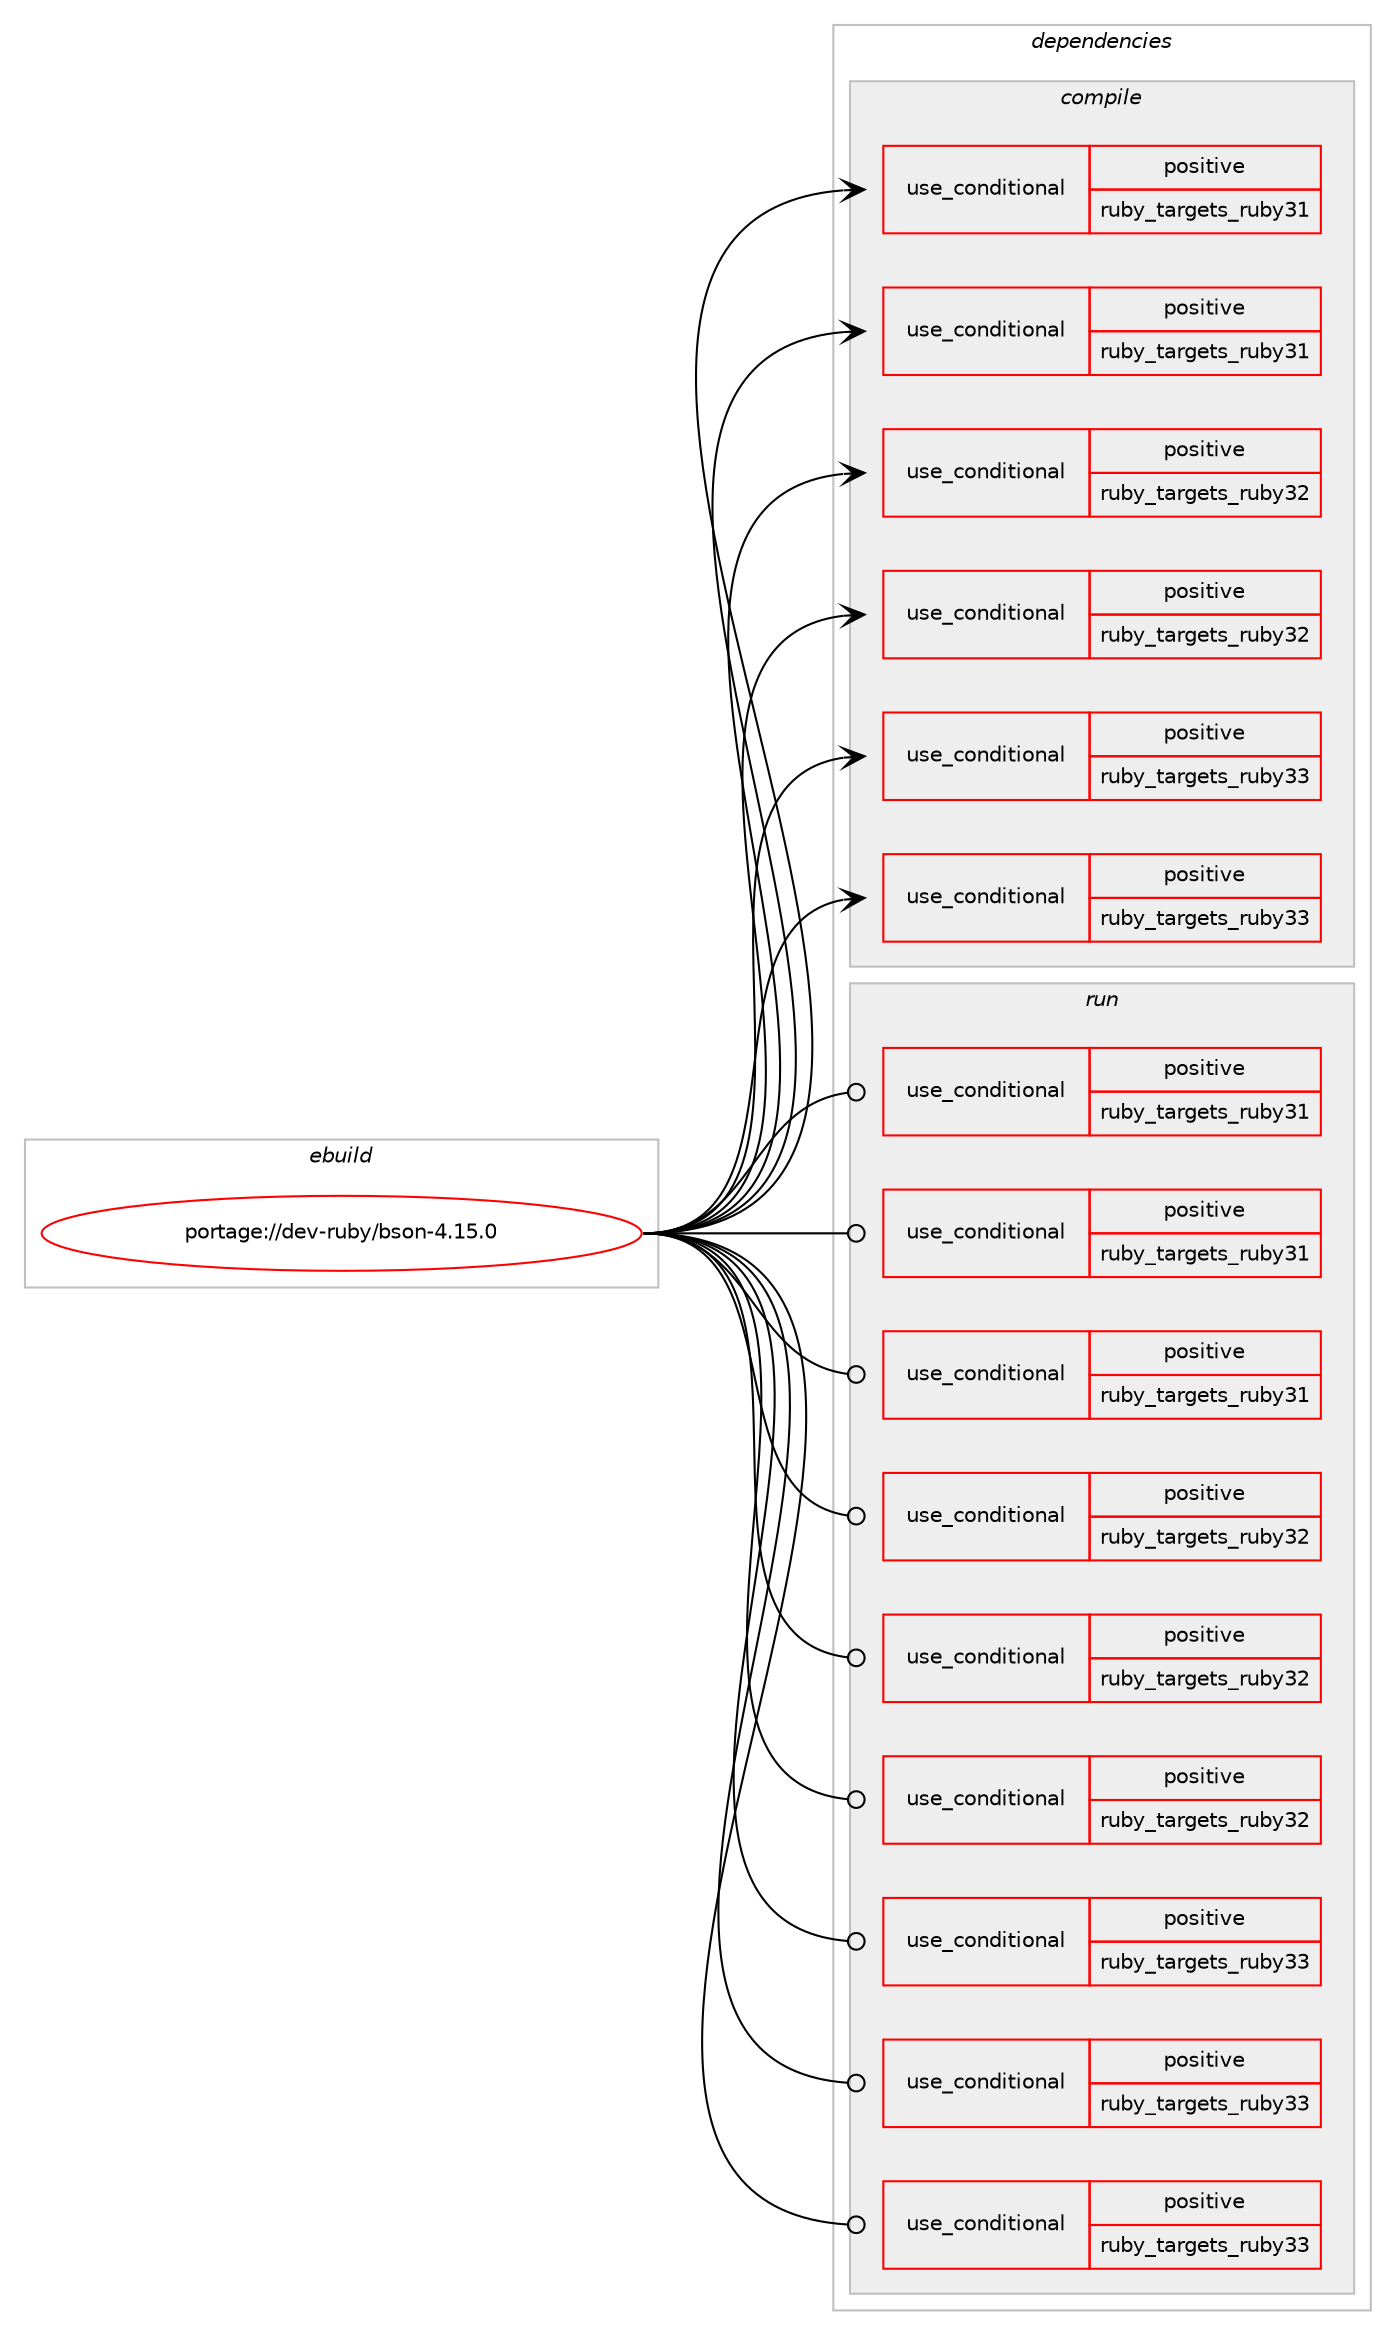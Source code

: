 digraph prolog {

# *************
# Graph options
# *************

newrank=true;
concentrate=true;
compound=true;
graph [rankdir=LR,fontname=Helvetica,fontsize=10,ranksep=1.5];#, ranksep=2.5, nodesep=0.2];
edge  [arrowhead=vee];
node  [fontname=Helvetica,fontsize=10];

# **********
# The ebuild
# **********

subgraph cluster_leftcol {
color=gray;
rank=same;
label=<<i>ebuild</i>>;
id [label="portage://dev-ruby/bson-4.15.0", color=red, width=4, href="../dev-ruby/bson-4.15.0.svg"];
}

# ****************
# The dependencies
# ****************

subgraph cluster_midcol {
color=gray;
label=<<i>dependencies</i>>;
subgraph cluster_compile {
fillcolor="#eeeeee";
style=filled;
label=<<i>compile</i>>;
subgraph cond44002 {
dependency90839 [label=<<TABLE BORDER="0" CELLBORDER="1" CELLSPACING="0" CELLPADDING="4"><TR><TD ROWSPAN="3" CELLPADDING="10">use_conditional</TD></TR><TR><TD>positive</TD></TR><TR><TD>ruby_targets_ruby31</TD></TR></TABLE>>, shape=none, color=red];
# *** BEGIN UNKNOWN DEPENDENCY TYPE (TODO) ***
# dependency90839 -> package_dependency(portage://dev-ruby/bson-4.15.0,install,no,dev-lang,ruby,none,[,,],[slot(3.1)],[])
# *** END UNKNOWN DEPENDENCY TYPE (TODO) ***

}
id:e -> dependency90839:w [weight=20,style="solid",arrowhead="vee"];
subgraph cond44003 {
dependency90840 [label=<<TABLE BORDER="0" CELLBORDER="1" CELLSPACING="0" CELLPADDING="4"><TR><TD ROWSPAN="3" CELLPADDING="10">use_conditional</TD></TR><TR><TD>positive</TD></TR><TR><TD>ruby_targets_ruby31</TD></TR></TABLE>>, shape=none, color=red];
# *** BEGIN UNKNOWN DEPENDENCY TYPE (TODO) ***
# dependency90840 -> package_dependency(portage://dev-ruby/bson-4.15.0,install,no,virtual,rubygems,none,[,,],[],[use(enable(ruby_targets_ruby31),negative)])
# *** END UNKNOWN DEPENDENCY TYPE (TODO) ***

}
id:e -> dependency90840:w [weight=20,style="solid",arrowhead="vee"];
subgraph cond44004 {
dependency90841 [label=<<TABLE BORDER="0" CELLBORDER="1" CELLSPACING="0" CELLPADDING="4"><TR><TD ROWSPAN="3" CELLPADDING="10">use_conditional</TD></TR><TR><TD>positive</TD></TR><TR><TD>ruby_targets_ruby32</TD></TR></TABLE>>, shape=none, color=red];
# *** BEGIN UNKNOWN DEPENDENCY TYPE (TODO) ***
# dependency90841 -> package_dependency(portage://dev-ruby/bson-4.15.0,install,no,dev-lang,ruby,none,[,,],[slot(3.2)],[])
# *** END UNKNOWN DEPENDENCY TYPE (TODO) ***

}
id:e -> dependency90841:w [weight=20,style="solid",arrowhead="vee"];
subgraph cond44005 {
dependency90842 [label=<<TABLE BORDER="0" CELLBORDER="1" CELLSPACING="0" CELLPADDING="4"><TR><TD ROWSPAN="3" CELLPADDING="10">use_conditional</TD></TR><TR><TD>positive</TD></TR><TR><TD>ruby_targets_ruby32</TD></TR></TABLE>>, shape=none, color=red];
# *** BEGIN UNKNOWN DEPENDENCY TYPE (TODO) ***
# dependency90842 -> package_dependency(portage://dev-ruby/bson-4.15.0,install,no,virtual,rubygems,none,[,,],[],[use(enable(ruby_targets_ruby32),negative)])
# *** END UNKNOWN DEPENDENCY TYPE (TODO) ***

}
id:e -> dependency90842:w [weight=20,style="solid",arrowhead="vee"];
subgraph cond44006 {
dependency90843 [label=<<TABLE BORDER="0" CELLBORDER="1" CELLSPACING="0" CELLPADDING="4"><TR><TD ROWSPAN="3" CELLPADDING="10">use_conditional</TD></TR><TR><TD>positive</TD></TR><TR><TD>ruby_targets_ruby33</TD></TR></TABLE>>, shape=none, color=red];
# *** BEGIN UNKNOWN DEPENDENCY TYPE (TODO) ***
# dependency90843 -> package_dependency(portage://dev-ruby/bson-4.15.0,install,no,dev-lang,ruby,none,[,,],[slot(3.3)],[])
# *** END UNKNOWN DEPENDENCY TYPE (TODO) ***

}
id:e -> dependency90843:w [weight=20,style="solid",arrowhead="vee"];
subgraph cond44007 {
dependency90844 [label=<<TABLE BORDER="0" CELLBORDER="1" CELLSPACING="0" CELLPADDING="4"><TR><TD ROWSPAN="3" CELLPADDING="10">use_conditional</TD></TR><TR><TD>positive</TD></TR><TR><TD>ruby_targets_ruby33</TD></TR></TABLE>>, shape=none, color=red];
# *** BEGIN UNKNOWN DEPENDENCY TYPE (TODO) ***
# dependency90844 -> package_dependency(portage://dev-ruby/bson-4.15.0,install,no,virtual,rubygems,none,[,,],[],[use(enable(ruby_targets_ruby33),negative)])
# *** END UNKNOWN DEPENDENCY TYPE (TODO) ***

}
id:e -> dependency90844:w [weight=20,style="solid",arrowhead="vee"];
}
subgraph cluster_compileandrun {
fillcolor="#eeeeee";
style=filled;
label=<<i>compile and run</i>>;
}
subgraph cluster_run {
fillcolor="#eeeeee";
style=filled;
label=<<i>run</i>>;
subgraph cond44008 {
dependency90845 [label=<<TABLE BORDER="0" CELLBORDER="1" CELLSPACING="0" CELLPADDING="4"><TR><TD ROWSPAN="3" CELLPADDING="10">use_conditional</TD></TR><TR><TD>positive</TD></TR><TR><TD>ruby_targets_ruby31</TD></TR></TABLE>>, shape=none, color=red];
# *** BEGIN UNKNOWN DEPENDENCY TYPE (TODO) ***
# dependency90845 -> package_dependency(portage://dev-ruby/bson-4.15.0,run,no,dev-lang,ruby,none,[,,],[slot(3.1)],[])
# *** END UNKNOWN DEPENDENCY TYPE (TODO) ***

}
id:e -> dependency90845:w [weight=20,style="solid",arrowhead="odot"];
subgraph cond44009 {
dependency90846 [label=<<TABLE BORDER="0" CELLBORDER="1" CELLSPACING="0" CELLPADDING="4"><TR><TD ROWSPAN="3" CELLPADDING="10">use_conditional</TD></TR><TR><TD>positive</TD></TR><TR><TD>ruby_targets_ruby31</TD></TR></TABLE>>, shape=none, color=red];
# *** BEGIN UNKNOWN DEPENDENCY TYPE (TODO) ***
# dependency90846 -> package_dependency(portage://dev-ruby/bson-4.15.0,run,no,dev-ruby,json,none,[,,],[],[use(enable(ruby_targets_ruby31),negative)])
# *** END UNKNOWN DEPENDENCY TYPE (TODO) ***

}
id:e -> dependency90846:w [weight=20,style="solid",arrowhead="odot"];
subgraph cond44010 {
dependency90847 [label=<<TABLE BORDER="0" CELLBORDER="1" CELLSPACING="0" CELLPADDING="4"><TR><TD ROWSPAN="3" CELLPADDING="10">use_conditional</TD></TR><TR><TD>positive</TD></TR><TR><TD>ruby_targets_ruby31</TD></TR></TABLE>>, shape=none, color=red];
# *** BEGIN UNKNOWN DEPENDENCY TYPE (TODO) ***
# dependency90847 -> package_dependency(portage://dev-ruby/bson-4.15.0,run,no,virtual,rubygems,none,[,,],[],[use(enable(ruby_targets_ruby31),negative)])
# *** END UNKNOWN DEPENDENCY TYPE (TODO) ***

}
id:e -> dependency90847:w [weight=20,style="solid",arrowhead="odot"];
subgraph cond44011 {
dependency90848 [label=<<TABLE BORDER="0" CELLBORDER="1" CELLSPACING="0" CELLPADDING="4"><TR><TD ROWSPAN="3" CELLPADDING="10">use_conditional</TD></TR><TR><TD>positive</TD></TR><TR><TD>ruby_targets_ruby32</TD></TR></TABLE>>, shape=none, color=red];
# *** BEGIN UNKNOWN DEPENDENCY TYPE (TODO) ***
# dependency90848 -> package_dependency(portage://dev-ruby/bson-4.15.0,run,no,dev-lang,ruby,none,[,,],[slot(3.2)],[])
# *** END UNKNOWN DEPENDENCY TYPE (TODO) ***

}
id:e -> dependency90848:w [weight=20,style="solid",arrowhead="odot"];
subgraph cond44012 {
dependency90849 [label=<<TABLE BORDER="0" CELLBORDER="1" CELLSPACING="0" CELLPADDING="4"><TR><TD ROWSPAN="3" CELLPADDING="10">use_conditional</TD></TR><TR><TD>positive</TD></TR><TR><TD>ruby_targets_ruby32</TD></TR></TABLE>>, shape=none, color=red];
# *** BEGIN UNKNOWN DEPENDENCY TYPE (TODO) ***
# dependency90849 -> package_dependency(portage://dev-ruby/bson-4.15.0,run,no,dev-ruby,json,none,[,,],[],[use(enable(ruby_targets_ruby32),negative)])
# *** END UNKNOWN DEPENDENCY TYPE (TODO) ***

}
id:e -> dependency90849:w [weight=20,style="solid",arrowhead="odot"];
subgraph cond44013 {
dependency90850 [label=<<TABLE BORDER="0" CELLBORDER="1" CELLSPACING="0" CELLPADDING="4"><TR><TD ROWSPAN="3" CELLPADDING="10">use_conditional</TD></TR><TR><TD>positive</TD></TR><TR><TD>ruby_targets_ruby32</TD></TR></TABLE>>, shape=none, color=red];
# *** BEGIN UNKNOWN DEPENDENCY TYPE (TODO) ***
# dependency90850 -> package_dependency(portage://dev-ruby/bson-4.15.0,run,no,virtual,rubygems,none,[,,],[],[use(enable(ruby_targets_ruby32),negative)])
# *** END UNKNOWN DEPENDENCY TYPE (TODO) ***

}
id:e -> dependency90850:w [weight=20,style="solid",arrowhead="odot"];
subgraph cond44014 {
dependency90851 [label=<<TABLE BORDER="0" CELLBORDER="1" CELLSPACING="0" CELLPADDING="4"><TR><TD ROWSPAN="3" CELLPADDING="10">use_conditional</TD></TR><TR><TD>positive</TD></TR><TR><TD>ruby_targets_ruby33</TD></TR></TABLE>>, shape=none, color=red];
# *** BEGIN UNKNOWN DEPENDENCY TYPE (TODO) ***
# dependency90851 -> package_dependency(portage://dev-ruby/bson-4.15.0,run,no,dev-lang,ruby,none,[,,],[slot(3.3)],[])
# *** END UNKNOWN DEPENDENCY TYPE (TODO) ***

}
id:e -> dependency90851:w [weight=20,style="solid",arrowhead="odot"];
subgraph cond44015 {
dependency90852 [label=<<TABLE BORDER="0" CELLBORDER="1" CELLSPACING="0" CELLPADDING="4"><TR><TD ROWSPAN="3" CELLPADDING="10">use_conditional</TD></TR><TR><TD>positive</TD></TR><TR><TD>ruby_targets_ruby33</TD></TR></TABLE>>, shape=none, color=red];
# *** BEGIN UNKNOWN DEPENDENCY TYPE (TODO) ***
# dependency90852 -> package_dependency(portage://dev-ruby/bson-4.15.0,run,no,dev-ruby,json,none,[,,],[],[use(enable(ruby_targets_ruby33),negative)])
# *** END UNKNOWN DEPENDENCY TYPE (TODO) ***

}
id:e -> dependency90852:w [weight=20,style="solid",arrowhead="odot"];
subgraph cond44016 {
dependency90853 [label=<<TABLE BORDER="0" CELLBORDER="1" CELLSPACING="0" CELLPADDING="4"><TR><TD ROWSPAN="3" CELLPADDING="10">use_conditional</TD></TR><TR><TD>positive</TD></TR><TR><TD>ruby_targets_ruby33</TD></TR></TABLE>>, shape=none, color=red];
# *** BEGIN UNKNOWN DEPENDENCY TYPE (TODO) ***
# dependency90853 -> package_dependency(portage://dev-ruby/bson-4.15.0,run,no,virtual,rubygems,none,[,,],[],[use(enable(ruby_targets_ruby33),negative)])
# *** END UNKNOWN DEPENDENCY TYPE (TODO) ***

}
id:e -> dependency90853:w [weight=20,style="solid",arrowhead="odot"];
}
}

# **************
# The candidates
# **************

subgraph cluster_choices {
rank=same;
color=gray;
label=<<i>candidates</i>>;

}

}
